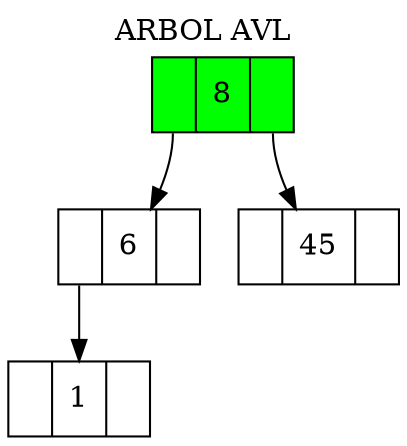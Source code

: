 digraph G{
labelloc = "t";
label="ARBOL AVL";
node [shape=record, style=filled];
_8[label="<i>|8|<d>", fillcolor=green];
_8:i->_6;
_6[label="<i>|6|<d>", fillcolor=white];
_6:i->_1;
_1[label="<i>|1|<d>", fillcolor=white];
_8:d->_45;
_45[label="<i>|45|<d>", fillcolor=white];

}